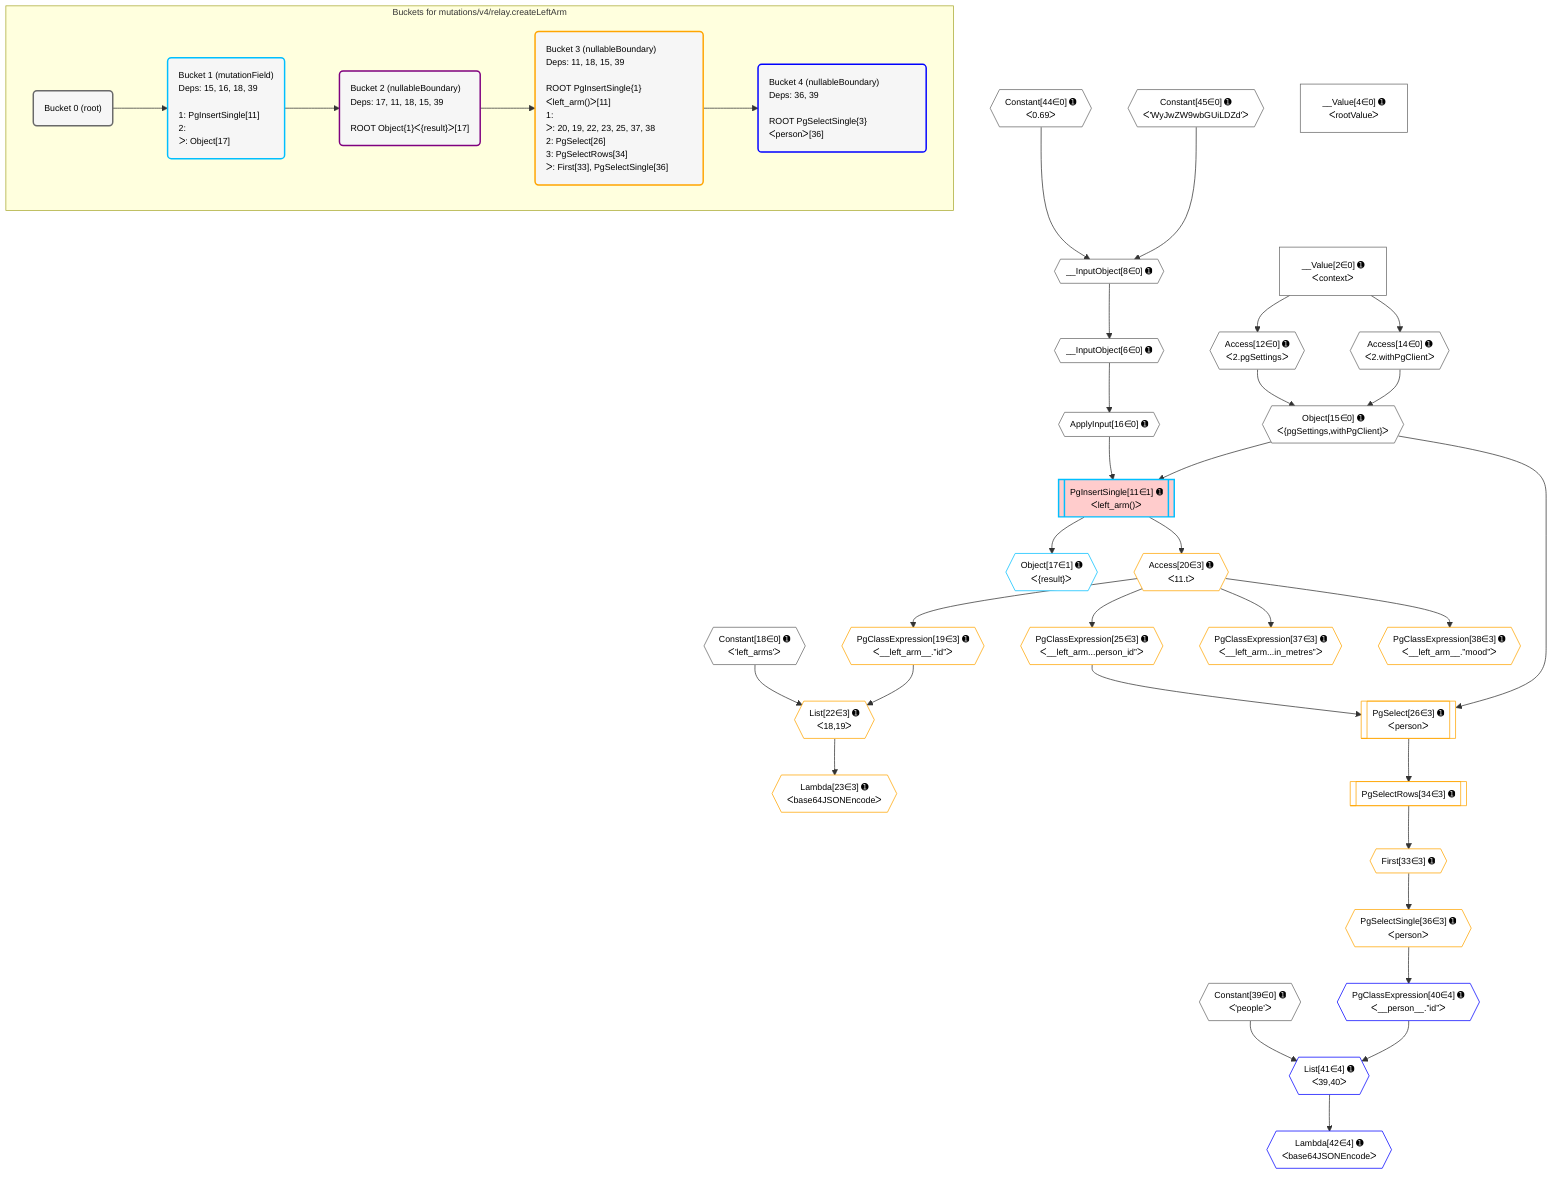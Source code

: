 %%{init: {'themeVariables': { 'fontSize': '12px'}}}%%
graph TD
    classDef path fill:#eee,stroke:#000,color:#000
    classDef plan fill:#fff,stroke-width:1px,color:#000
    classDef itemplan fill:#fff,stroke-width:2px,color:#000
    classDef unbatchedplan fill:#dff,stroke-width:1px,color:#000
    classDef sideeffectplan fill:#fcc,stroke-width:2px,color:#000
    classDef bucket fill:#f6f6f6,color:#000,stroke-width:2px,text-align:left

    subgraph "Buckets for mutations/v4/relay.createLeftArm"
    Bucket0("Bucket 0 (root)"):::bucket
    Bucket1("Bucket 1 (mutationField)<br />Deps: 15, 16, 18, 39<br /><br />1: PgInsertSingle[11]<br />2: <br />ᐳ: Object[17]"):::bucket
    Bucket2("Bucket 2 (nullableBoundary)<br />Deps: 17, 11, 18, 15, 39<br /><br />ROOT Object{1}ᐸ{result}ᐳ[17]"):::bucket
    Bucket3("Bucket 3 (nullableBoundary)<br />Deps: 11, 18, 15, 39<br /><br />ROOT PgInsertSingle{1}ᐸleft_arm()ᐳ[11]<br />1: <br />ᐳ: 20, 19, 22, 23, 25, 37, 38<br />2: PgSelect[26]<br />3: PgSelectRows[34]<br />ᐳ: First[33], PgSelectSingle[36]"):::bucket
    Bucket4("Bucket 4 (nullableBoundary)<br />Deps: 36, 39<br /><br />ROOT PgSelectSingle{3}ᐸpersonᐳ[36]"):::bucket
    end
    Bucket0 --> Bucket1
    Bucket1 --> Bucket2
    Bucket2 --> Bucket3
    Bucket3 --> Bucket4

    %% plan dependencies
    __InputObject8{{"__InputObject[8∈0] ➊"}}:::plan
    Constant44{{"Constant[44∈0] ➊<br />ᐸ0.69ᐳ"}}:::plan
    Constant45{{"Constant[45∈0] ➊<br />ᐸ'WyJwZW9wbGUiLDZd'ᐳ"}}:::plan
    Constant44 & Constant45 --> __InputObject8
    __InputObject6{{"__InputObject[6∈0] ➊"}}:::plan
    __InputObject8 --> __InputObject6
    Object15{{"Object[15∈0] ➊<br />ᐸ{pgSettings,withPgClient}ᐳ"}}:::plan
    Access12{{"Access[12∈0] ➊<br />ᐸ2.pgSettingsᐳ"}}:::plan
    Access14{{"Access[14∈0] ➊<br />ᐸ2.withPgClientᐳ"}}:::plan
    Access12 & Access14 --> Object15
    __Value2["__Value[2∈0] ➊<br />ᐸcontextᐳ"]:::plan
    __Value2 --> Access12
    __Value2 --> Access14
    ApplyInput16{{"ApplyInput[16∈0] ➊"}}:::plan
    __InputObject6 --> ApplyInput16
    __Value4["__Value[4∈0] ➊<br />ᐸrootValueᐳ"]:::plan
    Constant18{{"Constant[18∈0] ➊<br />ᐸ'left_arms'ᐳ"}}:::plan
    Constant39{{"Constant[39∈0] ➊<br />ᐸ'people'ᐳ"}}:::plan
    PgInsertSingle11[["PgInsertSingle[11∈1] ➊<br />ᐸleft_arm()ᐳ"]]:::sideeffectplan
    Object15 & ApplyInput16 --> PgInsertSingle11
    Object17{{"Object[17∈1] ➊<br />ᐸ{result}ᐳ"}}:::plan
    PgInsertSingle11 --> Object17
    List22{{"List[22∈3] ➊<br />ᐸ18,19ᐳ"}}:::plan
    PgClassExpression19{{"PgClassExpression[19∈3] ➊<br />ᐸ__left_arm__.”id”ᐳ"}}:::plan
    Constant18 & PgClassExpression19 --> List22
    PgSelect26[["PgSelect[26∈3] ➊<br />ᐸpersonᐳ"]]:::plan
    PgClassExpression25{{"PgClassExpression[25∈3] ➊<br />ᐸ__left_arm...person_id”ᐳ"}}:::plan
    Object15 & PgClassExpression25 --> PgSelect26
    Access20{{"Access[20∈3] ➊<br />ᐸ11.tᐳ"}}:::plan
    Access20 --> PgClassExpression19
    PgInsertSingle11 --> Access20
    Lambda23{{"Lambda[23∈3] ➊<br />ᐸbase64JSONEncodeᐳ"}}:::plan
    List22 --> Lambda23
    Access20 --> PgClassExpression25
    First33{{"First[33∈3] ➊"}}:::plan
    PgSelectRows34[["PgSelectRows[34∈3] ➊"]]:::plan
    PgSelectRows34 --> First33
    PgSelect26 --> PgSelectRows34
    PgSelectSingle36{{"PgSelectSingle[36∈3] ➊<br />ᐸpersonᐳ"}}:::plan
    First33 --> PgSelectSingle36
    PgClassExpression37{{"PgClassExpression[37∈3] ➊<br />ᐸ__left_arm...in_metres”ᐳ"}}:::plan
    Access20 --> PgClassExpression37
    PgClassExpression38{{"PgClassExpression[38∈3] ➊<br />ᐸ__left_arm__.”mood”ᐳ"}}:::plan
    Access20 --> PgClassExpression38
    List41{{"List[41∈4] ➊<br />ᐸ39,40ᐳ"}}:::plan
    PgClassExpression40{{"PgClassExpression[40∈4] ➊<br />ᐸ__person__.”id”ᐳ"}}:::plan
    Constant39 & PgClassExpression40 --> List41
    PgSelectSingle36 --> PgClassExpression40
    Lambda42{{"Lambda[42∈4] ➊<br />ᐸbase64JSONEncodeᐳ"}}:::plan
    List41 --> Lambda42

    %% define steps
    classDef bucket0 stroke:#696969
    class Bucket0,__Value2,__Value4,__InputObject6,__InputObject8,Access12,Access14,Object15,ApplyInput16,Constant18,Constant39,Constant44,Constant45 bucket0
    classDef bucket1 stroke:#00bfff
    class Bucket1,PgInsertSingle11,Object17 bucket1
    classDef bucket2 stroke:#7f007f
    class Bucket2 bucket2
    classDef bucket3 stroke:#ffa500
    class Bucket3,PgClassExpression19,Access20,List22,Lambda23,PgClassExpression25,PgSelect26,First33,PgSelectRows34,PgSelectSingle36,PgClassExpression37,PgClassExpression38 bucket3
    classDef bucket4 stroke:#0000ff
    class Bucket4,PgClassExpression40,List41,Lambda42 bucket4